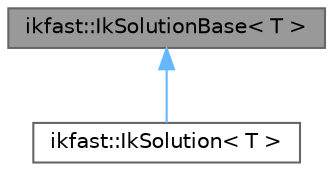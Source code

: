 digraph "ikfast::IkSolutionBase&lt; T &gt;"
{
 // LATEX_PDF_SIZE
  bgcolor="transparent";
  edge [fontname=Helvetica,fontsize=10,labelfontname=Helvetica,labelfontsize=10];
  node [fontname=Helvetica,fontsize=10,shape=box,height=0.2,width=0.4];
  Node1 [label="ikfast::IkSolutionBase\< T \>",height=0.2,width=0.4,color="gray40", fillcolor="grey60", style="filled", fontcolor="black",tooltip="The discrete solutions are returned in this structure."];
  Node1 -> Node2 [dir="back",color="steelblue1",style="solid"];
  Node2 [label="ikfast::IkSolution\< T \>",height=0.2,width=0.4,color="gray40", fillcolor="white", style="filled",URL="$de/ddb/classikfast_1_1IkSolution.html",tooltip="Default implementation of IkSolutionBase."];
}
